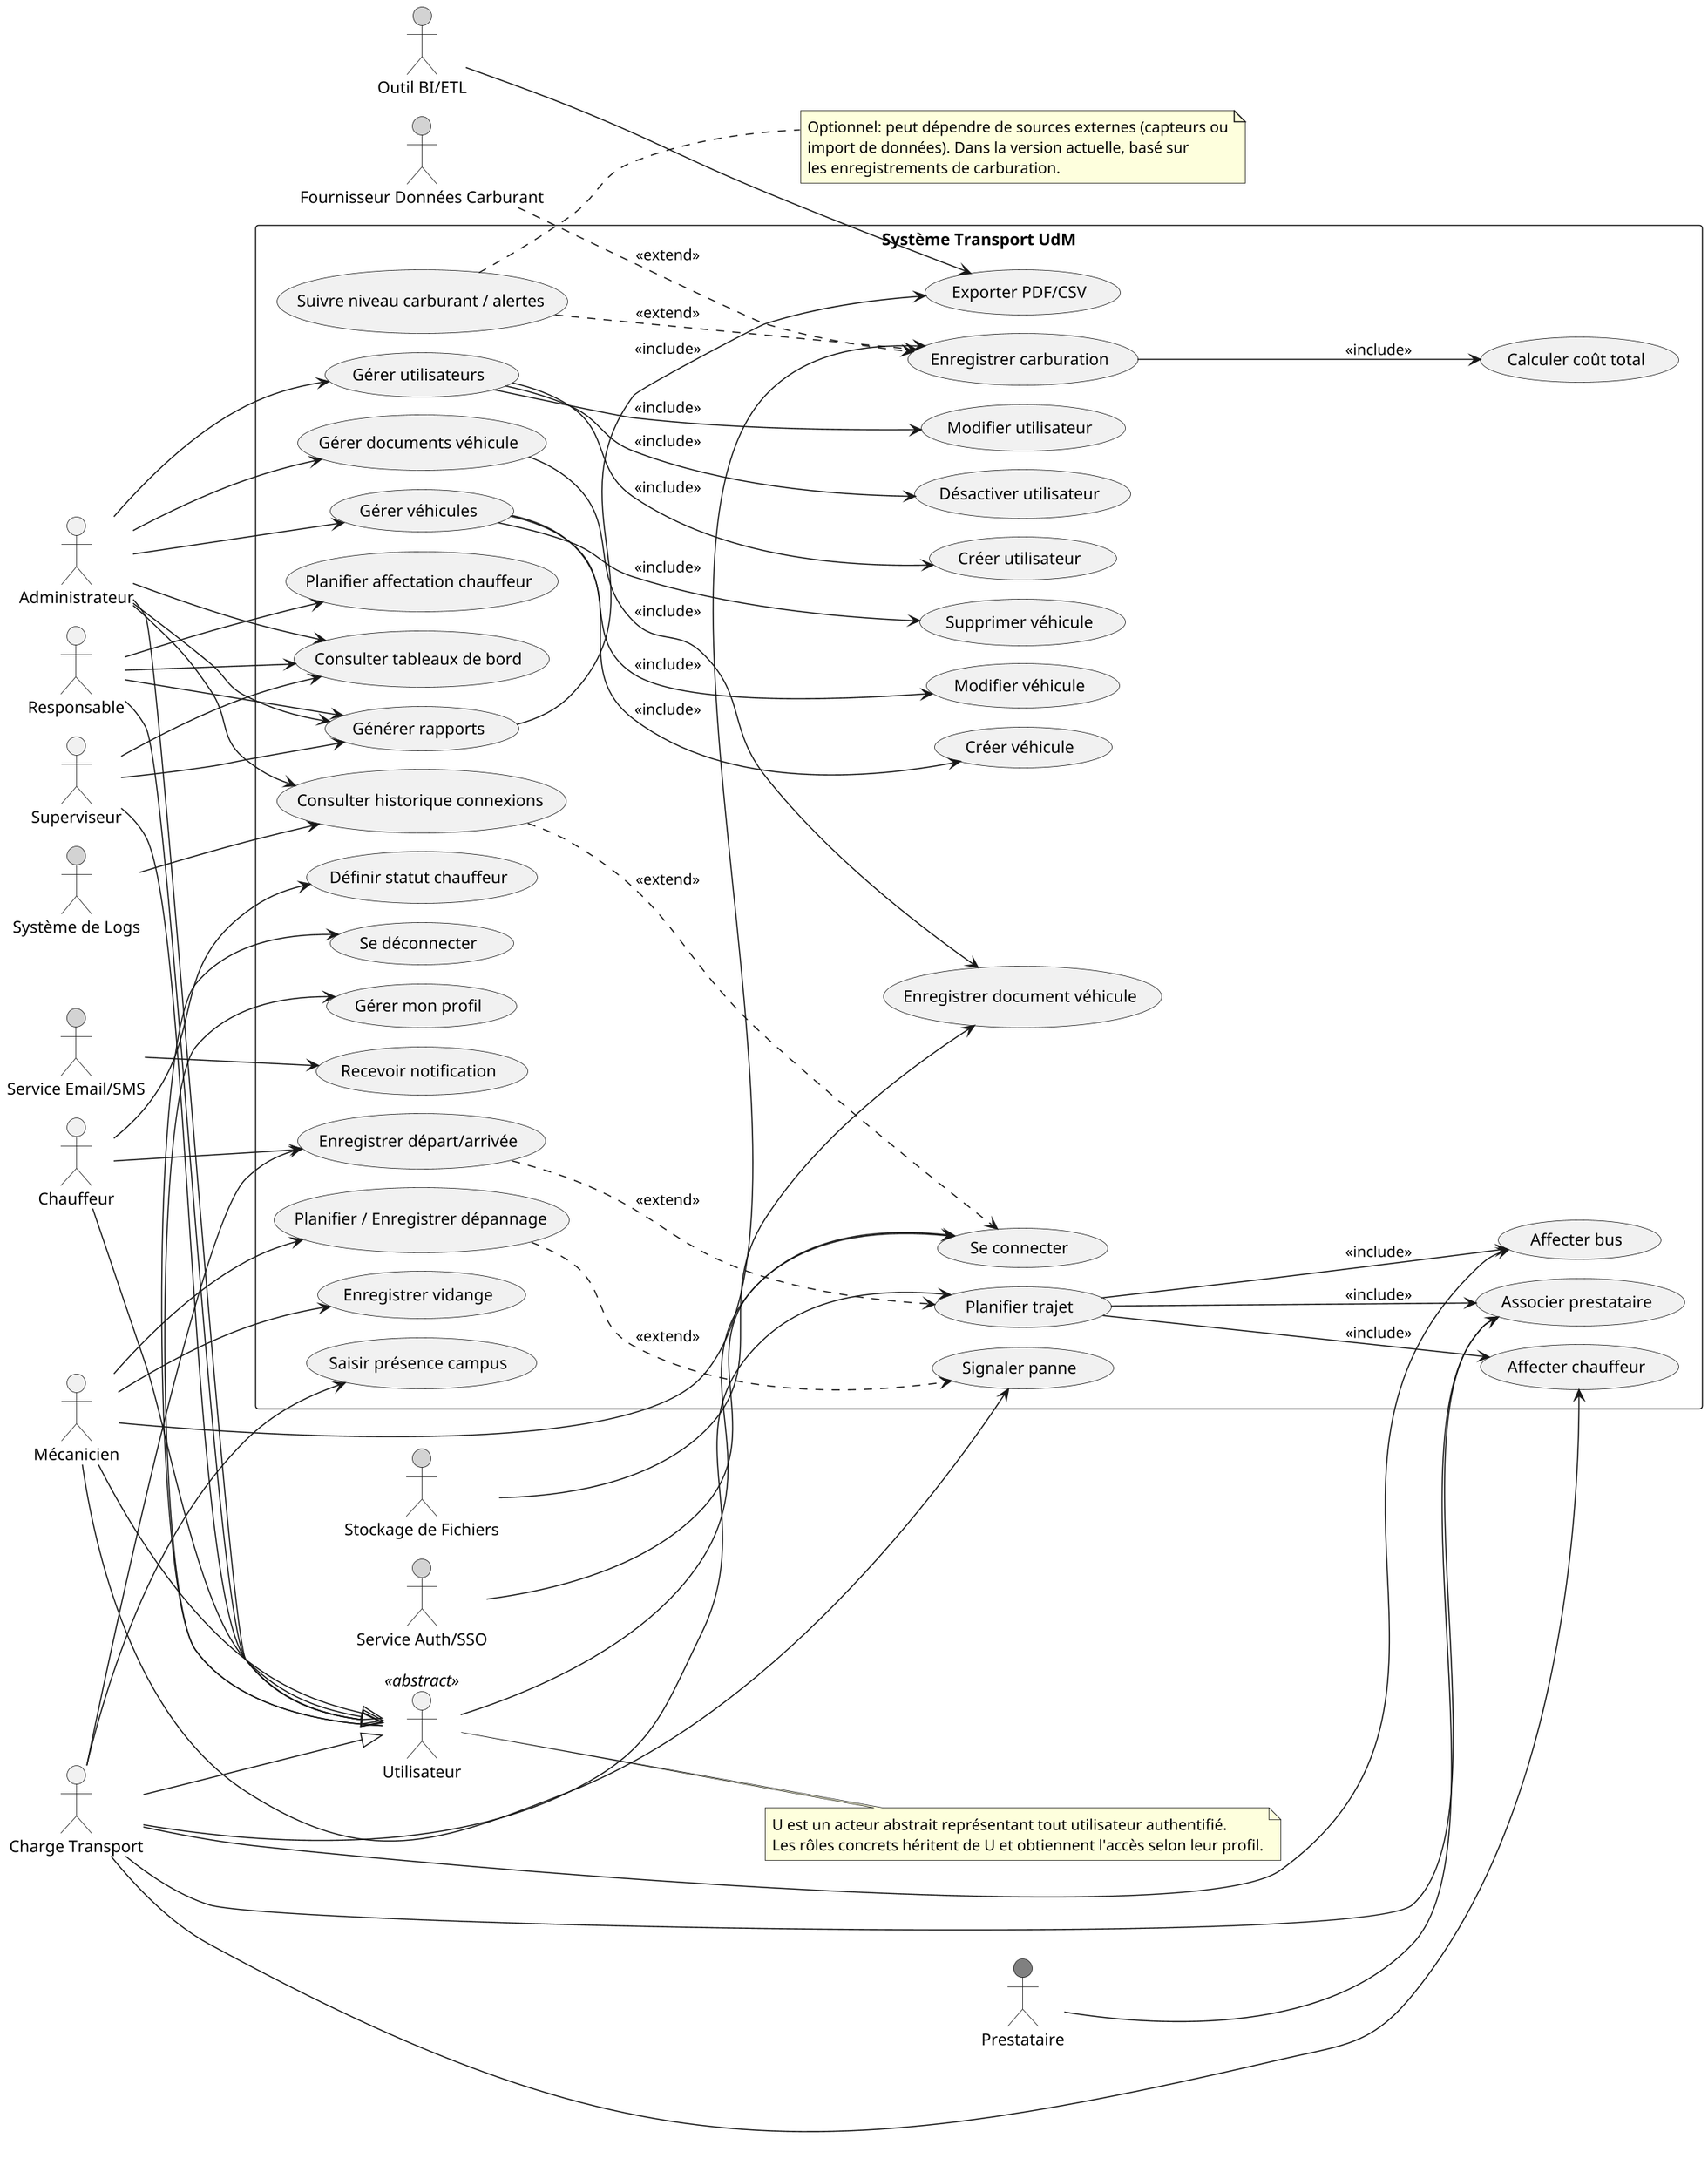 @startuml Use_Cases_Transport_UDM_Roles
' =============================================
' Diagramme des cas d'utilisation avec héritage d'acteurs
' et acteurs secondaires (systèmes externes)
' =============================================
skinparam defaultFontName Arial
skinparam shadowing false
skinparam dpi 150
skinparam nodesep 16
skinparam ranksep 110
skinparam wrapWidth 1200
left to right direction

' ---------------------------
' ACTEURS (héritage)
' ---------------------------
actor "Utilisateur" as U <<abstract>>
actor "Administrateur" as ADM
actor "Responsable" as RESP
actor "Superviseur" as SUP
actor "Charge Transport" as CT
actor "Chauffeur" as CH
actor "Mécanicien" as MEC
actor "Prestataire" as PR #gray

' Généralisation (héritage d'acteurs)
ADM --|> U
RESP --|> U
SUP --|> U
CT  --|> U
CH  --|> U
MEC --|> U

' ---------------------------
' ACTEURS SECONDAIRES (systèmes externes)
' ---------------------------
actor "Service Auth/SSO" as SSO #lightgray
actor "Service Email/SMS" as MSG #lightgray
actor "Stockage de Fichiers" as FS #lightgray
actor "Outil BI/ETL" as BI #lightgray
actor "Système de Logs" as LOG #lightgray
actor "Fournisseur Données Carburant" as FUEL #lightgray
' (Optionnel) actor "Capteurs Carburant (IoT)" as IOT #lightgray

rectangle "Système Transport UdM" {
  ' Authentification & Accès
  usecase "Se connecter" as UC_Login
  usecase "Se déconnecter" as UC_Logout
  usecase "Gérer mon profil" as UC_Profile

  ' Administration utilisateurs
  usecase "Gérer utilisateurs" as UC_GestUsers
  usecase "Créer utilisateur" as UC_CreateUser
  usecase "Modifier utilisateur" as UC_EditUser
  usecase "Désactiver utilisateur" as UC_DisableUser

  ' Parc véhicules
  usecase "Gérer véhicules" as UC_GestBus
  usecase "Créer véhicule" as UC_CreateBus
  usecase "Modifier véhicule" as UC_EditBus
  usecase "Supprimer véhicule" as UC_DeleteBus
  usecase "Gérer documents véhicule" as UC_GestDocs
  usecase "Enregistrer document véhicule" as UC_AddDoc
  usecase "Suivre niveau carburant / alertes" as UC_FuelAlert

  ' Opérations
  usecase "Enregistrer carburation" as UC_Carbu
  usecase "Calculer coût total" as UC_CalcCost
  usecase "Enregistrer vidange" as UC_Vidange
  usecase "Signaler panne" as UC_Panne
  usecase "Planifier / Enregistrer dépannage" as UC_Depannage

  ' Trajets
  usecase "Planifier trajet" as UC_PlanTrajet
  usecase "Affecter chauffeur" as UC_AssignCh
  usecase "Affecter bus" as UC_AssignBus
  usecase "Associer prestataire" as UC_AssocPrest
  usecase "Enregistrer départ/arrivée" as UC_DepArr

  ' RH Chauffeurs
  usecase "Définir statut chauffeur" as UC_StatutCh
  usecase "Planifier affectation chauffeur" as UC_Affectation

  ' Suivi / Rapports
  usecase "Saisir présence campus" as UC_Presence
  usecase "Consulter tableaux de bord" as UC_Dashboard
  usecase "Générer rapports" as UC_Rapports
  usecase "Exporter PDF/CSV" as UC_Export

  ' Notifications & Logs
  usecase "Recevoir notification" as UC_Notify
  usecase "Consulter historique connexions" as UC_Logins
}

' ---------------------------
' RELATIONS ACTEURS MÉTIERS -> UC
' ---------------------------
U --> UC_Login
U --> UC_Logout
U --> UC_Profile

ADM --> UC_GestUsers
ADM --> UC_GestBus
ADM --> UC_GestDocs
ADM --> UC_Rapports
ADM --> UC_Dashboard
ADM --> UC_Logins

RESP --> UC_Rapports
RESP --> UC_Dashboard
RESP --> UC_Affectation

SUP --> UC_Dashboard
SUP --> UC_Rapports

CT --> UC_PlanTrajet
CT --> UC_DepArr
CT --> UC_AssignCh
CT --> UC_AssignBus
CT --> UC_AssocPrest
CT --> UC_Presence

CH --> UC_StatutCh
CH --> UC_DepArr

MEC --> UC_Vidange
MEC --> UC_Panne
MEC --> UC_Depannage
MEC --> UC_Carbu

PR --> UC_AssocPrest

' ---------------------------
' INCLUDES / EXTENDS
' ---------------------------
UC_GestUsers --> (UC_CreateUser) : <<include>>
UC_GestUsers --> (UC_EditUser)   : <<include>>
UC_GestUsers --> (UC_DisableUser): <<include>>

UC_GestBus  --> (UC_CreateBus)   : <<include>>
UC_GestBus  --> (UC_EditBus)     : <<include>>
UC_GestBus  --> (UC_DeleteBus)   : <<include>>
UC_GestDocs --> (UC_AddDoc)      : <<include>>

UC_Carbu    --> (UC_CalcCost)    : <<include>>
UC_PlanTrajet --> (UC_AssignCh)  : <<include>>
UC_PlanTrajet --> (UC_AssignBus) : <<include>>
UC_PlanTrajet --> (UC_AssocPrest): <<include>>

UC_Rapports --> (UC_Export)      : <<include>>

(UC_FuelAlert) ..> UC_Carbu      : <<extend>>
(UC_Depannage) ..> UC_Panne      : <<extend>>
(UC_DepArr)    ..> UC_PlanTrajet : <<extend>>
(UC_Logins)    ..> UC_Login      : <<extend>>

' ---------------------------
' LIAISONS AVEC ACTEURS SECONDAIRES
' ---------------------------
SSO --> UC_Login
MSG --> UC_Notify
FS  --> UC_AddDoc
BI  --> UC_Export
LOG --> UC_Logins
FUEL ..> UC_Carbu : <<extend>>
' IOT ..> UC_FuelAlert : <<extend>>

' ---------------------------
' NOTES
' ---------------------------
note right of U
U est un acteur abstrait représentant tout utilisateur authentifié.
Les rôles concrets héritent de U et obtiennent l'accès selon leur profil.
end note

note right of UC_FuelAlert
Optionnel: peut dépendre de sources externes (capteurs ou
import de données). Dans la version actuelle, basé sur
les enregistrements de carburation.
end note

@enduml
